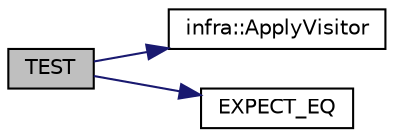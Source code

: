 digraph "TEST"
{
 // INTERACTIVE_SVG=YES
  edge [fontname="Helvetica",fontsize="10",labelfontname="Helvetica",labelfontsize="10"];
  node [fontname="Helvetica",fontsize="10",shape=record];
  rankdir="LR";
  Node71 [label="TEST",height=0.2,width=0.4,color="black", fillcolor="grey75", style="filled", fontcolor="black"];
  Node71 -> Node72 [color="midnightblue",fontsize="10",style="solid",fontname="Helvetica"];
  Node72 [label="infra::ApplyVisitor",height=0.2,width=0.4,color="black", fillcolor="white", style="filled",URL="$d0/de3/namespaceinfra.html#a6ff0375316ccb5c29bfb9a55090610f0"];
  Node71 -> Node73 [color="midnightblue",fontsize="10",style="solid",fontname="Helvetica"];
  Node73 [label="EXPECT_EQ",height=0.2,width=0.4,color="black", fillcolor="white", style="filled",URL="$d6/def/_test_json_8cpp.html#a82745227e2f0a8edbb4ae630d88a8e86"];
}
